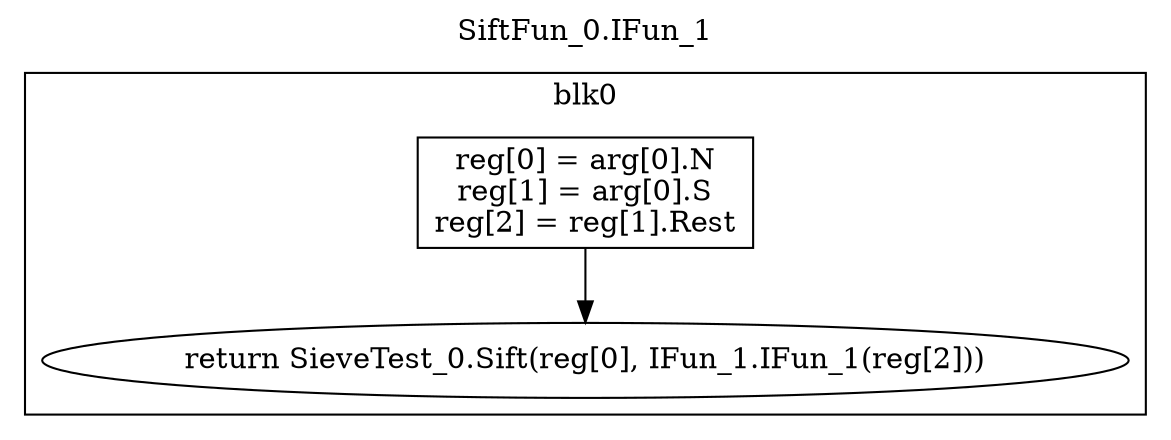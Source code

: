 digraph {
  rankdir=TB;
  b0_l0 -> b0_ret
  b0_l0 [label="reg[0] = arg[0].N\nreg[1] = arg[0].S\nreg[2] = reg[1].Rest\n", shape=box]
  b0_ret [label="return SieveTest_0.Sift(reg[0], IFun_1.IFun_1(reg[2]))"]
  subgraph cluster_b0 {
    label = "blk0";
    b0_l0;
    b0_ret;
  }
  labelloc="t"
  label="SiftFun_0.IFun_1"
}